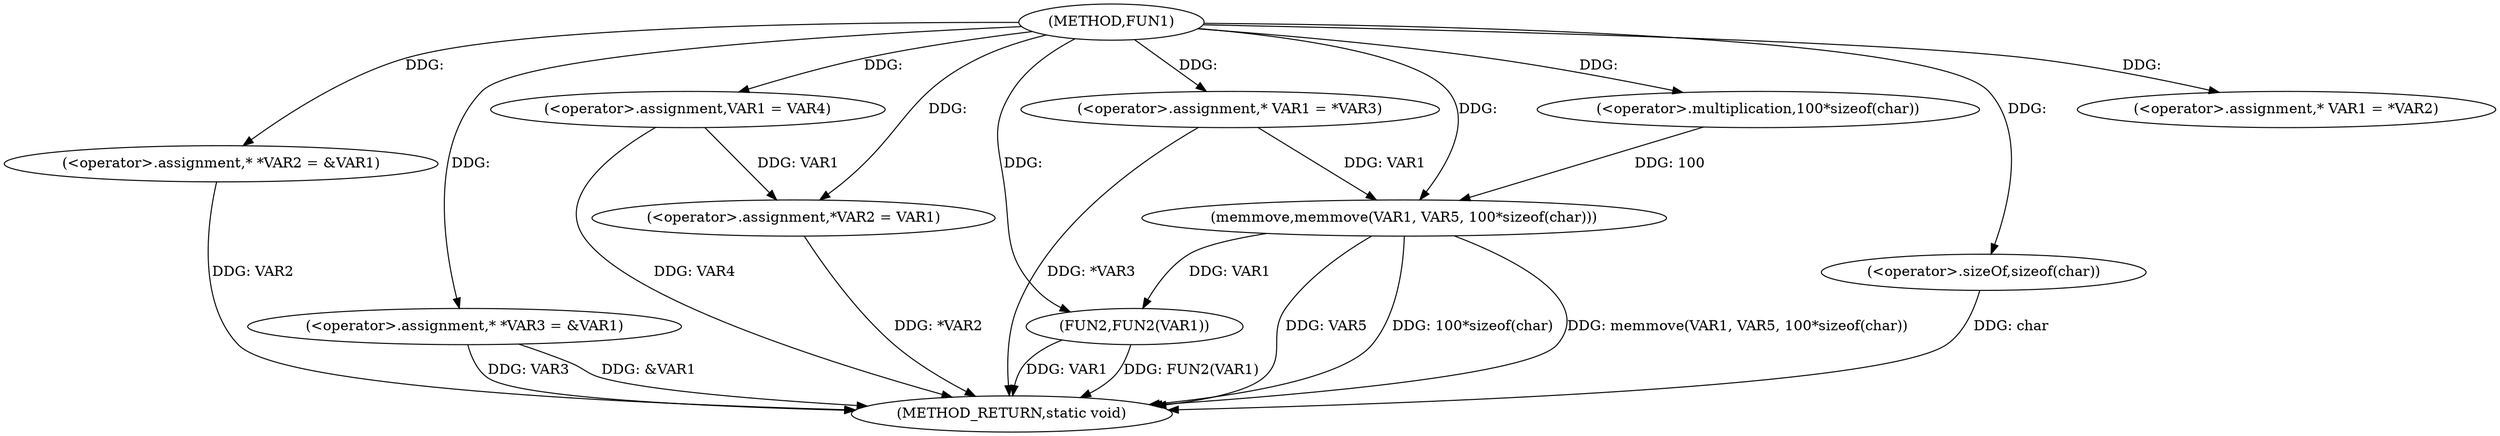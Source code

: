 digraph FUN1 {  
"1000100" [label = "(METHOD,FUN1)" ]
"1000144" [label = "(METHOD_RETURN,static void)" ]
"1000104" [label = "(<operator>.assignment,* *VAR2 = &VAR1)" ]
"1000109" [label = "(<operator>.assignment,* *VAR3 = &VAR1)" ]
"1000116" [label = "(<operator>.assignment,* VAR1 = *VAR2)" ]
"1000120" [label = "(<operator>.assignment,VAR1 = VAR4)" ]
"1000123" [label = "(<operator>.assignment,*VAR2 = VAR1)" ]
"1000129" [label = "(<operator>.assignment,* VAR1 = *VAR3)" ]
"1000135" [label = "(memmove,memmove(VAR1, VAR5, 100*sizeof(char)))" ]
"1000138" [label = "(<operator>.multiplication,100*sizeof(char))" ]
"1000140" [label = "(<operator>.sizeOf,sizeof(char))" ]
"1000142" [label = "(FUN2,FUN2(VAR1))" ]
  "1000142" -> "1000144"  [ label = "DDG: FUN2(VAR1)"] 
  "1000104" -> "1000144"  [ label = "DDG: VAR2"] 
  "1000135" -> "1000144"  [ label = "DDG: 100*sizeof(char)"] 
  "1000140" -> "1000144"  [ label = "DDG: char"] 
  "1000135" -> "1000144"  [ label = "DDG: memmove(VAR1, VAR5, 100*sizeof(char))"] 
  "1000109" -> "1000144"  [ label = "DDG: VAR3"] 
  "1000142" -> "1000144"  [ label = "DDG: VAR1"] 
  "1000120" -> "1000144"  [ label = "DDG: VAR4"] 
  "1000109" -> "1000144"  [ label = "DDG: &VAR1"] 
  "1000135" -> "1000144"  [ label = "DDG: VAR5"] 
  "1000129" -> "1000144"  [ label = "DDG: *VAR3"] 
  "1000123" -> "1000144"  [ label = "DDG: *VAR2"] 
  "1000100" -> "1000104"  [ label = "DDG: "] 
  "1000100" -> "1000109"  [ label = "DDG: "] 
  "1000100" -> "1000116"  [ label = "DDG: "] 
  "1000100" -> "1000120"  [ label = "DDG: "] 
  "1000120" -> "1000123"  [ label = "DDG: VAR1"] 
  "1000100" -> "1000123"  [ label = "DDG: "] 
  "1000100" -> "1000129"  [ label = "DDG: "] 
  "1000129" -> "1000135"  [ label = "DDG: VAR1"] 
  "1000100" -> "1000135"  [ label = "DDG: "] 
  "1000138" -> "1000135"  [ label = "DDG: 100"] 
  "1000100" -> "1000138"  [ label = "DDG: "] 
  "1000100" -> "1000140"  [ label = "DDG: "] 
  "1000135" -> "1000142"  [ label = "DDG: VAR1"] 
  "1000100" -> "1000142"  [ label = "DDG: "] 
}
